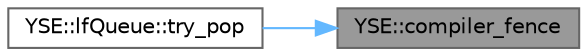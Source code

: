 digraph "YSE::compiler_fence"
{
 // LATEX_PDF_SIZE
  bgcolor="transparent";
  edge [fontname=Helvetica,fontsize=10,labelfontname=Helvetica,labelfontsize=10];
  node [fontname=Helvetica,fontsize=10,shape=box,height=0.2,width=0.4];
  rankdir="RL";
  Node1 [id="Node000001",label="YSE::compiler_fence",height=0.2,width=0.4,color="gray40", fillcolor="grey60", style="filled", fontcolor="black",tooltip=" "];
  Node1 -> Node2 [id="edge1_Node000001_Node000002",dir="back",color="steelblue1",style="solid",tooltip=" "];
  Node2 [id="Node000002",label="YSE::lfQueue::try_pop",height=0.2,width=0.4,color="grey40", fillcolor="white", style="filled",URL="$class_y_s_e_1_1lf_queue.html#a8ed3ea0e0a6645c9abe67f7fb385674d",tooltip=" "];
}
